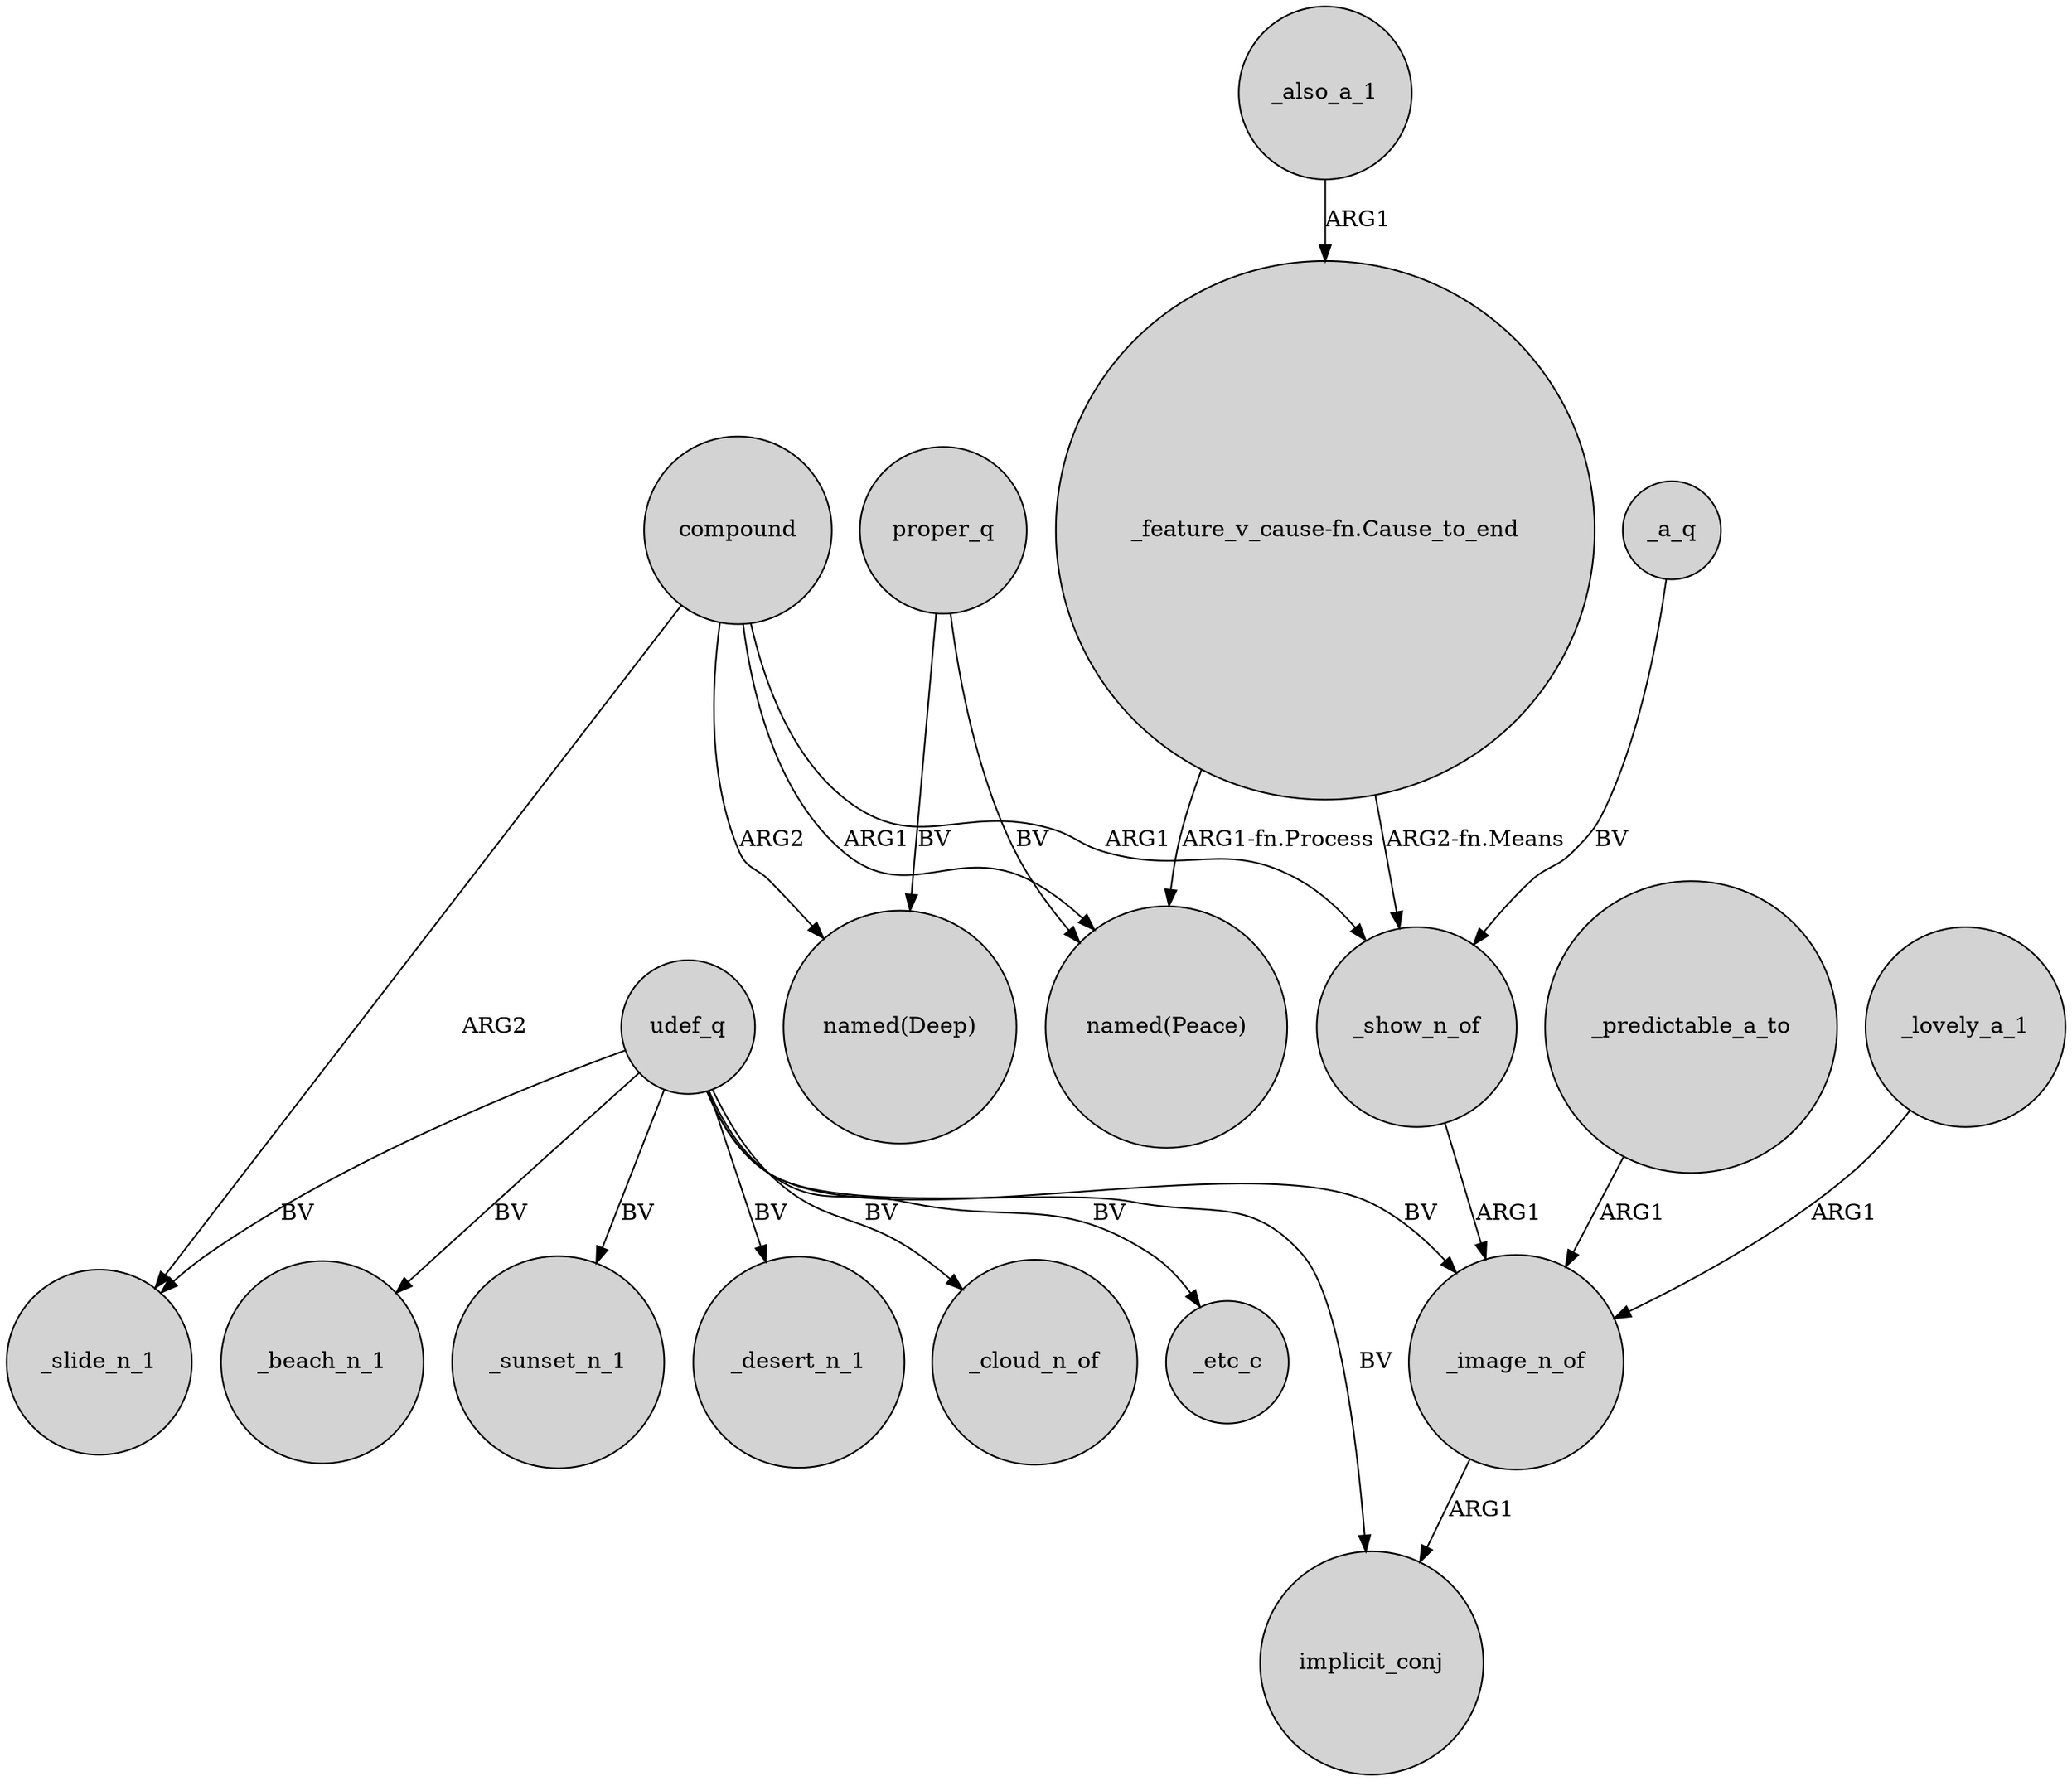 digraph {
	node [shape=circle style=filled]
	_image_n_of -> implicit_conj [label=ARG1]
	_predictable_a_to -> _image_n_of [label=ARG1]
	proper_q -> "named(Peace)" [label=BV]
	compound -> _show_n_of [label=ARG1]
	_lovely_a_1 -> _image_n_of [label=ARG1]
	proper_q -> "named(Deep)" [label=BV]
	_also_a_1 -> "_feature_v_cause-fn.Cause_to_end" [label=ARG1]
	udef_q -> _beach_n_1 [label=BV]
	"_feature_v_cause-fn.Cause_to_end" -> "named(Peace)" [label="ARG1-fn.Process"]
	_a_q -> _show_n_of [label=BV]
	compound -> _slide_n_1 [label=ARG2]
	udef_q -> _slide_n_1 [label=BV]
	compound -> "named(Peace)" [label=ARG1]
	"_feature_v_cause-fn.Cause_to_end" -> _show_n_of [label="ARG2-fn.Means"]
	udef_q -> _sunset_n_1 [label=BV]
	udef_q -> _desert_n_1 [label=BV]
	udef_q -> _cloud_n_of [label=BV]
	udef_q -> _etc_c [label=BV]
	_show_n_of -> _image_n_of [label=ARG1]
	udef_q -> _image_n_of [label=BV]
	udef_q -> implicit_conj [label=BV]
	compound -> "named(Deep)" [label=ARG2]
}
